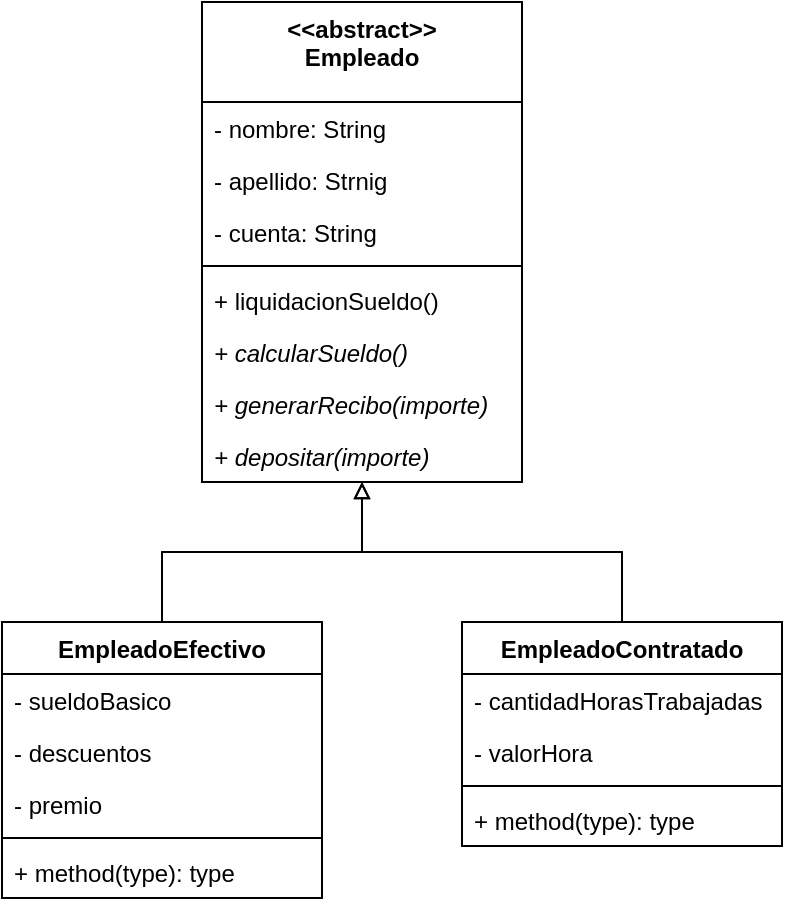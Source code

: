 <mxfile version="14.5.1" type="device"><diagram id="UW7Eh6v3OvFIuDTC2ZgL" name="Página-1"><mxGraphModel dx="569" dy="806" grid="1" gridSize="10" guides="1" tooltips="1" connect="1" arrows="1" fold="1" page="1" pageScale="1" pageWidth="827" pageHeight="1169" math="0" shadow="0"><root><mxCell id="0"/><mxCell id="1" parent="0"/><mxCell id="KgmrPCc7lnIcDOxhgRGV-1" value="&lt;&lt;abstract&gt;&gt;&#10;Empleado" style="swimlane;fontStyle=1;align=center;verticalAlign=top;childLayout=stackLayout;horizontal=1;startSize=50;horizontalStack=0;resizeParent=1;resizeParentMax=0;resizeLast=0;collapsible=1;marginBottom=0;" vertex="1" parent="1"><mxGeometry x="130" y="60" width="160" height="240" as="geometry"/></mxCell><mxCell id="KgmrPCc7lnIcDOxhgRGV-2" value="- nombre: String" style="text;strokeColor=none;fillColor=none;align=left;verticalAlign=top;spacingLeft=4;spacingRight=4;overflow=hidden;rotatable=0;points=[[0,0.5],[1,0.5]];portConstraint=eastwest;" vertex="1" parent="KgmrPCc7lnIcDOxhgRGV-1"><mxGeometry y="50" width="160" height="26" as="geometry"/></mxCell><mxCell id="KgmrPCc7lnIcDOxhgRGV-19" value="- apellido: Strnig" style="text;strokeColor=none;fillColor=none;align=left;verticalAlign=top;spacingLeft=4;spacingRight=4;overflow=hidden;rotatable=0;points=[[0,0.5],[1,0.5]];portConstraint=eastwest;" vertex="1" parent="KgmrPCc7lnIcDOxhgRGV-1"><mxGeometry y="76" width="160" height="26" as="geometry"/></mxCell><mxCell id="KgmrPCc7lnIcDOxhgRGV-20" value="- cuenta: String" style="text;strokeColor=none;fillColor=none;align=left;verticalAlign=top;spacingLeft=4;spacingRight=4;overflow=hidden;rotatable=0;points=[[0,0.5],[1,0.5]];portConstraint=eastwest;" vertex="1" parent="KgmrPCc7lnIcDOxhgRGV-1"><mxGeometry y="102" width="160" height="26" as="geometry"/></mxCell><mxCell id="KgmrPCc7lnIcDOxhgRGV-3" value="" style="line;strokeWidth=1;fillColor=none;align=left;verticalAlign=middle;spacingTop=-1;spacingLeft=3;spacingRight=3;rotatable=0;labelPosition=right;points=[];portConstraint=eastwest;" vertex="1" parent="KgmrPCc7lnIcDOxhgRGV-1"><mxGeometry y="128" width="160" height="8" as="geometry"/></mxCell><mxCell id="KgmrPCc7lnIcDOxhgRGV-4" value="+ liquidacionSueldo()" style="text;strokeColor=none;fillColor=none;align=left;verticalAlign=top;spacingLeft=4;spacingRight=4;overflow=hidden;rotatable=0;points=[[0,0.5],[1,0.5]];portConstraint=eastwest;" vertex="1" parent="KgmrPCc7lnIcDOxhgRGV-1"><mxGeometry y="136" width="160" height="26" as="geometry"/></mxCell><mxCell id="KgmrPCc7lnIcDOxhgRGV-15" value="+ calcularSueldo()" style="text;strokeColor=none;fillColor=none;align=left;verticalAlign=top;spacingLeft=4;spacingRight=4;overflow=hidden;rotatable=0;points=[[0,0.5],[1,0.5]];portConstraint=eastwest;fontStyle=2" vertex="1" parent="KgmrPCc7lnIcDOxhgRGV-1"><mxGeometry y="162" width="160" height="26" as="geometry"/></mxCell><mxCell id="KgmrPCc7lnIcDOxhgRGV-16" value="+ generarRecibo(importe)" style="text;strokeColor=none;fillColor=none;align=left;verticalAlign=top;spacingLeft=4;spacingRight=4;overflow=hidden;rotatable=0;points=[[0,0.5],[1,0.5]];portConstraint=eastwest;fontStyle=2" vertex="1" parent="KgmrPCc7lnIcDOxhgRGV-1"><mxGeometry y="188" width="160" height="26" as="geometry"/></mxCell><mxCell id="KgmrPCc7lnIcDOxhgRGV-17" value="+ depositar(importe)" style="text;strokeColor=none;fillColor=none;align=left;verticalAlign=top;spacingLeft=4;spacingRight=4;overflow=hidden;rotatable=0;points=[[0,0.5],[1,0.5]];portConstraint=eastwest;fontStyle=2" vertex="1" parent="KgmrPCc7lnIcDOxhgRGV-1"><mxGeometry y="214" width="160" height="26" as="geometry"/></mxCell><mxCell id="KgmrPCc7lnIcDOxhgRGV-13" style="edgeStyle=orthogonalEdgeStyle;rounded=0;orthogonalLoop=1;jettySize=auto;html=1;endArrow=block;endFill=0;" edge="1" parent="1" source="KgmrPCc7lnIcDOxhgRGV-5" target="KgmrPCc7lnIcDOxhgRGV-1"><mxGeometry relative="1" as="geometry"/></mxCell><mxCell id="KgmrPCc7lnIcDOxhgRGV-5" value="EmpleadoEfectivo" style="swimlane;fontStyle=1;align=center;verticalAlign=top;childLayout=stackLayout;horizontal=1;startSize=26;horizontalStack=0;resizeParent=1;resizeParentMax=0;resizeLast=0;collapsible=1;marginBottom=0;" vertex="1" parent="1"><mxGeometry x="30" y="370" width="160" height="138" as="geometry"/></mxCell><mxCell id="KgmrPCc7lnIcDOxhgRGV-6" value="- sueldoBasico" style="text;strokeColor=none;fillColor=none;align=left;verticalAlign=top;spacingLeft=4;spacingRight=4;overflow=hidden;rotatable=0;points=[[0,0.5],[1,0.5]];portConstraint=eastwest;" vertex="1" parent="KgmrPCc7lnIcDOxhgRGV-5"><mxGeometry y="26" width="160" height="26" as="geometry"/></mxCell><mxCell id="KgmrPCc7lnIcDOxhgRGV-21" value="- descuentos" style="text;strokeColor=none;fillColor=none;align=left;verticalAlign=top;spacingLeft=4;spacingRight=4;overflow=hidden;rotatable=0;points=[[0,0.5],[1,0.5]];portConstraint=eastwest;" vertex="1" parent="KgmrPCc7lnIcDOxhgRGV-5"><mxGeometry y="52" width="160" height="26" as="geometry"/></mxCell><mxCell id="KgmrPCc7lnIcDOxhgRGV-22" value="- premio" style="text;strokeColor=none;fillColor=none;align=left;verticalAlign=top;spacingLeft=4;spacingRight=4;overflow=hidden;rotatable=0;points=[[0,0.5],[1,0.5]];portConstraint=eastwest;" vertex="1" parent="KgmrPCc7lnIcDOxhgRGV-5"><mxGeometry y="78" width="160" height="26" as="geometry"/></mxCell><mxCell id="KgmrPCc7lnIcDOxhgRGV-7" value="" style="line;strokeWidth=1;fillColor=none;align=left;verticalAlign=middle;spacingTop=-1;spacingLeft=3;spacingRight=3;rotatable=0;labelPosition=right;points=[];portConstraint=eastwest;" vertex="1" parent="KgmrPCc7lnIcDOxhgRGV-5"><mxGeometry y="104" width="160" height="8" as="geometry"/></mxCell><mxCell id="KgmrPCc7lnIcDOxhgRGV-8" value="+ method(type): type" style="text;strokeColor=none;fillColor=none;align=left;verticalAlign=top;spacingLeft=4;spacingRight=4;overflow=hidden;rotatable=0;points=[[0,0.5],[1,0.5]];portConstraint=eastwest;" vertex="1" parent="KgmrPCc7lnIcDOxhgRGV-5"><mxGeometry y="112" width="160" height="26" as="geometry"/></mxCell><mxCell id="KgmrPCc7lnIcDOxhgRGV-14" style="edgeStyle=orthogonalEdgeStyle;rounded=0;orthogonalLoop=1;jettySize=auto;html=1;endArrow=block;endFill=0;" edge="1" parent="1" source="KgmrPCc7lnIcDOxhgRGV-9" target="KgmrPCc7lnIcDOxhgRGV-1"><mxGeometry relative="1" as="geometry"/></mxCell><mxCell id="KgmrPCc7lnIcDOxhgRGV-9" value="EmpleadoContratado" style="swimlane;fontStyle=1;align=center;verticalAlign=top;childLayout=stackLayout;horizontal=1;startSize=26;horizontalStack=0;resizeParent=1;resizeParentMax=0;resizeLast=0;collapsible=1;marginBottom=0;" vertex="1" parent="1"><mxGeometry x="260" y="370" width="160" height="112" as="geometry"/></mxCell><mxCell id="KgmrPCc7lnIcDOxhgRGV-10" value="- cantidadHorasTrabajadas" style="text;strokeColor=none;fillColor=none;align=left;verticalAlign=top;spacingLeft=4;spacingRight=4;overflow=hidden;rotatable=0;points=[[0,0.5],[1,0.5]];portConstraint=eastwest;" vertex="1" parent="KgmrPCc7lnIcDOxhgRGV-9"><mxGeometry y="26" width="160" height="26" as="geometry"/></mxCell><mxCell id="KgmrPCc7lnIcDOxhgRGV-18" value="- valorHora" style="text;strokeColor=none;fillColor=none;align=left;verticalAlign=top;spacingLeft=4;spacingRight=4;overflow=hidden;rotatable=0;points=[[0,0.5],[1,0.5]];portConstraint=eastwest;" vertex="1" parent="KgmrPCc7lnIcDOxhgRGV-9"><mxGeometry y="52" width="160" height="26" as="geometry"/></mxCell><mxCell id="KgmrPCc7lnIcDOxhgRGV-11" value="" style="line;strokeWidth=1;fillColor=none;align=left;verticalAlign=middle;spacingTop=-1;spacingLeft=3;spacingRight=3;rotatable=0;labelPosition=right;points=[];portConstraint=eastwest;" vertex="1" parent="KgmrPCc7lnIcDOxhgRGV-9"><mxGeometry y="78" width="160" height="8" as="geometry"/></mxCell><mxCell id="KgmrPCc7lnIcDOxhgRGV-12" value="+ method(type): type" style="text;strokeColor=none;fillColor=none;align=left;verticalAlign=top;spacingLeft=4;spacingRight=4;overflow=hidden;rotatable=0;points=[[0,0.5],[1,0.5]];portConstraint=eastwest;" vertex="1" parent="KgmrPCc7lnIcDOxhgRGV-9"><mxGeometry y="86" width="160" height="26" as="geometry"/></mxCell></root></mxGraphModel></diagram></mxfile>